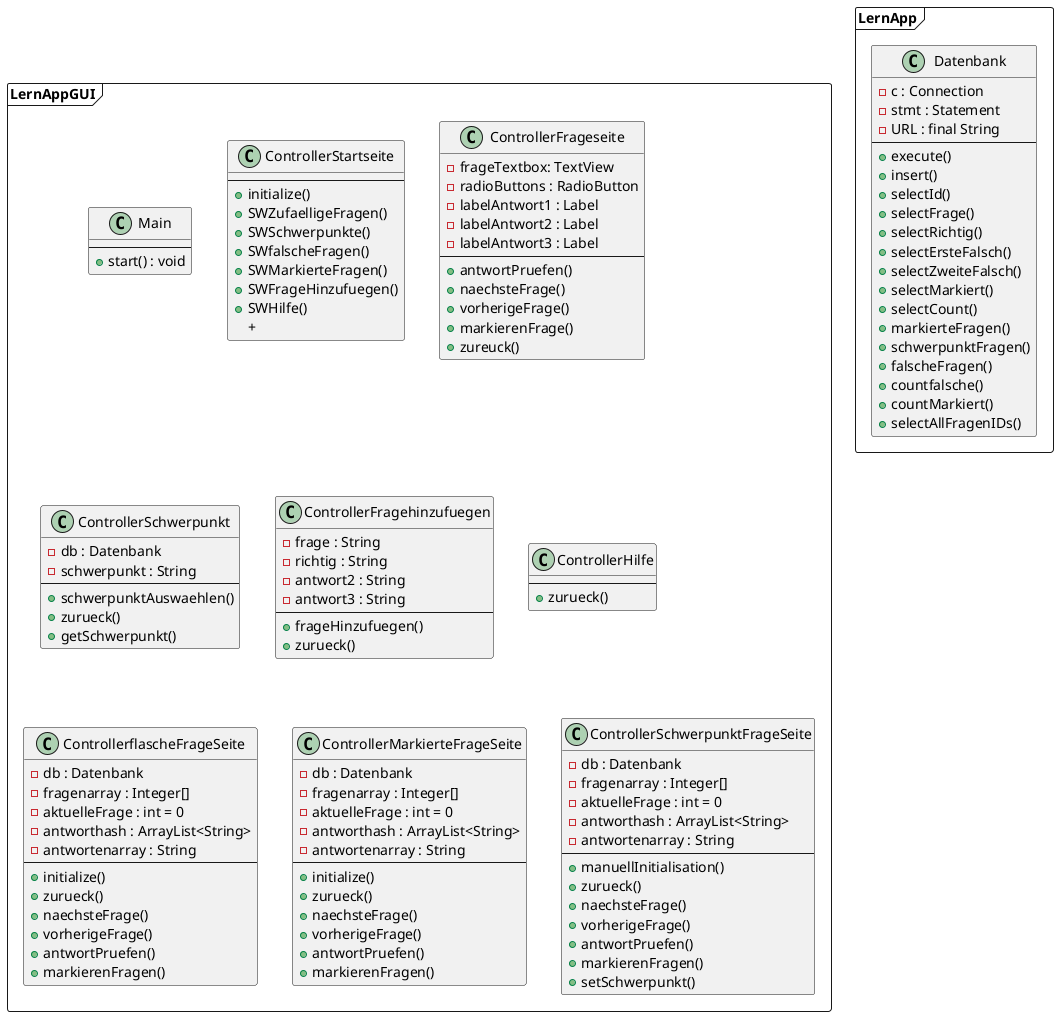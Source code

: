 @startuml klassendiagramm

frame LernApp{

class Datenbank {
    - c : Connection
    - stmt : Statement
    - URL : final String
    --
    + execute()
    + insert()
    + selectId()
    + selectFrage()
    + selectRichtig()
    + selectErsteFalsch()
    + selectZweiteFalsch()
    + selectMarkiert()
    + selectCount()
    + markierteFragen()
    + schwerpunktFragen()
    + falscheFragen()
    + countfalsche()
    + countMarkiert()
    + selectAllFragenIDs()
}

}

frame LernAppGUI {

class Main {
    --
    + start() : void
}
class ControllerStartseite {
    --
    + initialize()
    + SWZufaelligeFragen()
    + SWSchwerpunkte()
    + SWfalscheFragen()
    + SWMarkierteFragen()
    + SWFrageHinzufuegen()
    + SWHilfe()
    +
}

class ControllerFrageseite {
    - frageTextbox: TextView
    - radioButtons : RadioButton
    - labelAntwort1 : Label
    - labelAntwort2 : Label
    - labelAntwort3 : Label
    --
    + antwortPruefen()
    + naechsteFrage()
    + vorherigeFrage()
    + markierenFrage()
    + zureuck()
}

class ControllerSchwerpunkt{
    - db : Datenbank
    - schwerpunkt : String
    --
    + schwerpunktAuswaehlen()
    + zurueck()
    + getSchwerpunkt()
}

class ControllerFragehinzufuegen{
    - frage : String
    - richtig : String
    - antwort2 : String
    - antwort3 : String
    --
    + frageHinzufuegen()
    + zurueck()
}

class ControllerHilfe{
    --
    + zurueck()
}

class ControllerflascheFrageSeite{
    - db : Datenbank
    - fragenarray : Integer[]
    - aktuelleFrage : int = 0
    - antworthash : ArrayList<String>
    - antwortenarray : String
    --
    + initialize()
    + zurueck()
    + naechsteFrage()
    + vorherigeFrage()
    + antwortPruefen()
    + markierenFragen()
}

class ControllerMarkierteFrageSeite{
    - db : Datenbank
    - fragenarray : Integer[]
    - aktuelleFrage : int = 0
    - antworthash : ArrayList<String>
    - antwortenarray : String
    --
    + initialize()
    + zurueck()
    + naechsteFrage()
    + vorherigeFrage()
    + antwortPruefen()
    + markierenFragen()
}

class ControllerSchwerpunktFrageSeite{
    - db : Datenbank
    - fragenarray : Integer[]
    - aktuelleFrage : int = 0
    - antworthash : ArrayList<String>
    - antwortenarray : String
    --
    + manuellInitialisation()
    + zurueck()
    + naechsteFrage()
    + vorherigeFrage()
    + antwortPruefen()
    + markierenFragen()
    + setSchwerpunkt()
}



@enduml